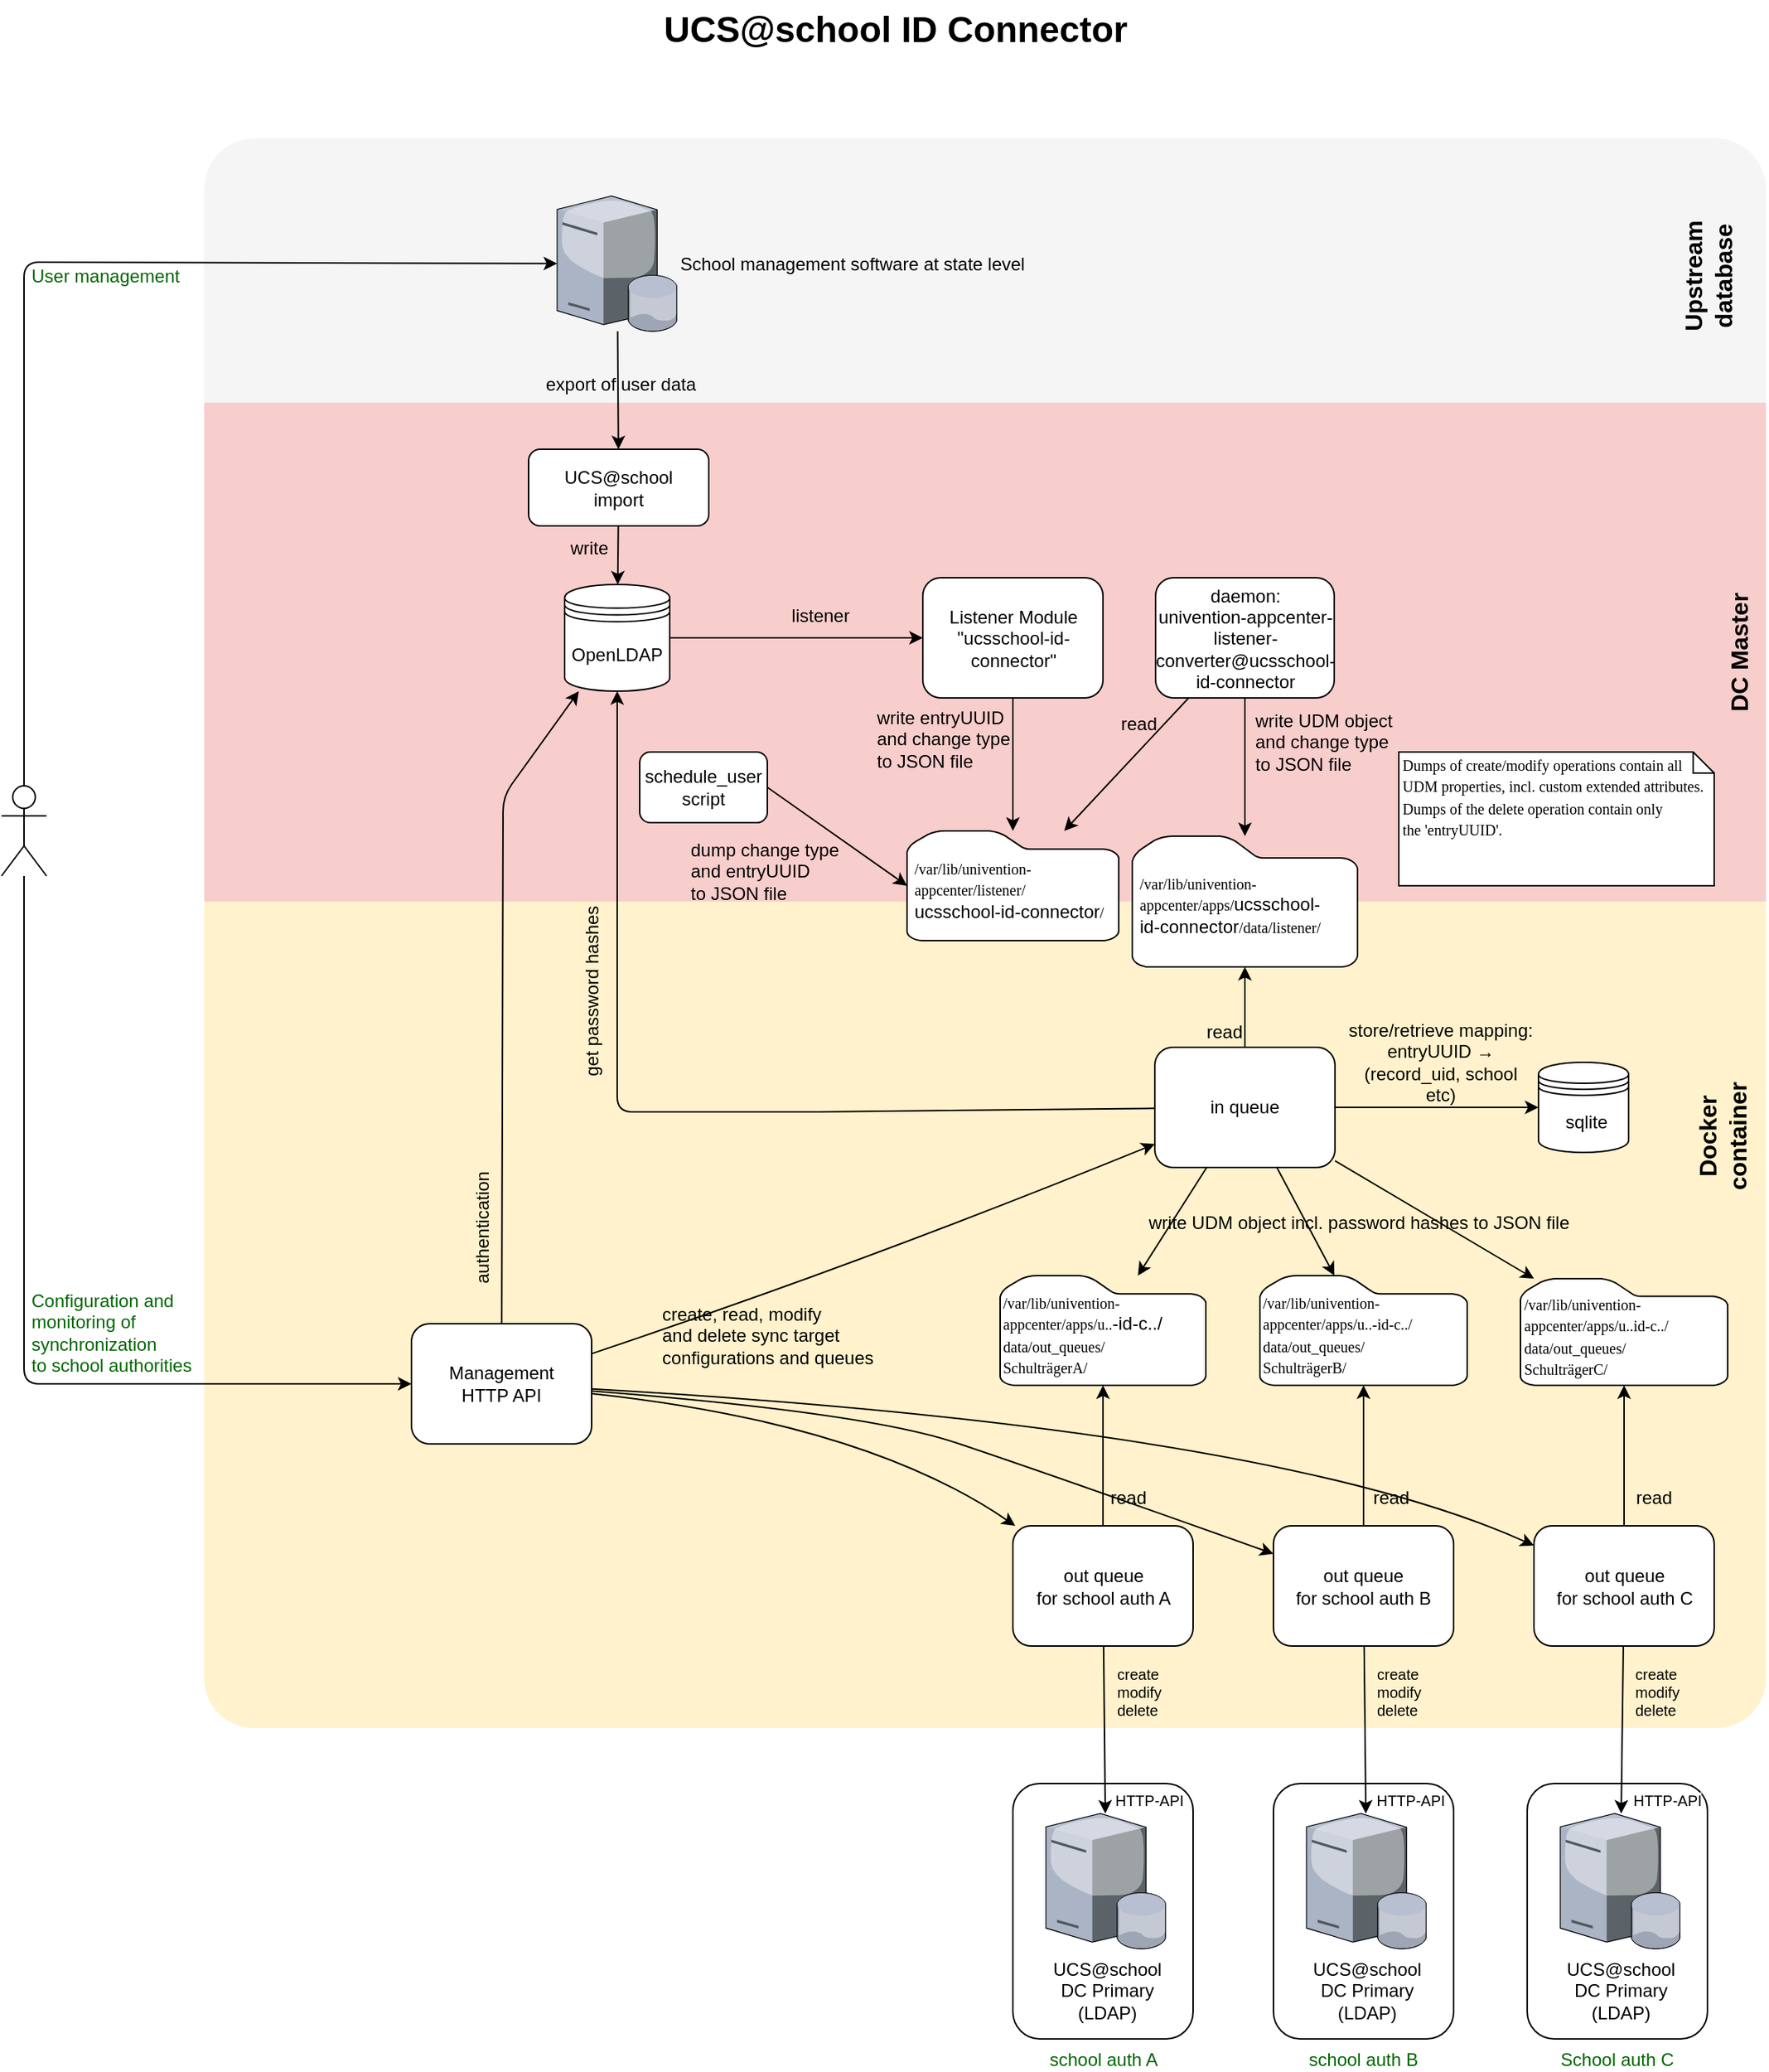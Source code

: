 <mxfile version="15.4.0" type="device"><diagram name="Page-1" id="e3a06f82-3646-2815-327d-82caf3d4e204"><mxGraphModel dx="1821" dy="1079" grid="1" gridSize="10" guides="1" tooltips="1" connect="1" arrows="1" fold="1" page="1" pageScale="1.5" pageWidth="827" pageHeight="1169" background="none" math="0" shadow="0"><root><mxCell id="0" style=";html=1;"/><mxCell id="1" style=";html=1;" parent="0"/><mxCell id="p7PzKAsiORyZHISJg6rD-92" value="&lt;font color=&quot;#006600&quot;&gt;Bildungsministerium&lt;/font&gt;" style="rounded=1;whiteSpace=wrap;html=1;labelPosition=center;verticalLabelPosition=bottom;align=center;verticalAlign=top;strokeColor=none;fillColor=#f5f5f5;fontColor=#333333;" parent="1" vertex="1"><mxGeometry x="160" y="142" width="1040" height="226" as="geometry"/></mxCell><mxCell id="Fv9wVL-wuWfZurTPlImG-31" value="" style="rounded=1;whiteSpace=wrap;html=1;labelPosition=center;verticalLabelPosition=bottom;align=center;verticalAlign=top;fillColor=#fff2cc;strokeColor=none;" parent="1" vertex="1"><mxGeometry x="160" y="350" width="1040" height="810" as="geometry"/></mxCell><mxCell id="p7PzKAsiORyZHISJg6rD-90" value="" style="rounded=0;whiteSpace=wrap;html=1;labelBackgroundColor=#ffffff;fontSize=12;align=left;fillColor=#f8cecc;strokeColor=none;" parent="1" vertex="1"><mxGeometry x="160" y="318" width="1040" height="332" as="geometry"/></mxCell><mxCell id="p7PzKAsiORyZHISJg6rD-93" value="" style="rounded=1;whiteSpace=wrap;html=1;labelPosition=center;verticalLabelPosition=bottom;align=center;verticalAlign=top;fillColor=#fff2cc;strokeColor=none;" parent="1" vertex="1"><mxGeometry x="160" y="980" width="1040" height="220" as="geometry"/></mxCell><mxCell id="p7PzKAsiORyZHISJg6rD-4" value="OpenLDAP" style="shape=datastore;whiteSpace=wrap;html=1;labelPosition=center;verticalLabelPosition=middle;align=center;verticalAlign=middle;" parent="1" vertex="1"><mxGeometry x="400" y="439.0" width="70" height="71" as="geometry"/></mxCell><mxCell id="p7PzKAsiORyZHISJg6rD-5" value="Listener Module&lt;br&gt;&quot;&lt;span&gt;ucsschool-id-connector&lt;/span&gt;&lt;span&gt;&quot;&lt;/span&gt;" style="shape=ext;rounded=1;html=1;whiteSpace=wrap;" parent="1" vertex="1"><mxGeometry x="638.5" y="434.5" width="120" height="80" as="geometry"/></mxCell><mxCell id="p7PzKAsiORyZHISJg6rD-6" value="" style="endArrow=classic;html=1;" parent="1" source="p7PzKAsiORyZHISJg6rD-4" target="p7PzKAsiORyZHISJg6rD-5" edge="1"><mxGeometry width="50" height="50" relative="1" as="geometry"><mxPoint x="422.5" y="620.0" as="sourcePoint"/><mxPoint x="576.5" y="620.0" as="targetPoint"/></mxGeometry></mxCell><mxCell id="p7PzKAsiORyZHISJg6rD-7" value="listener" style="text;html=1;resizable=0;points=[];align=center;verticalAlign=middle;labelBackgroundColor=none;" parent="p7PzKAsiORyZHISJg6rD-6" vertex="1" connectable="0"><mxGeometry x="0.342" relative="1" as="geometry"><mxPoint x="-13.5" y="-14.5" as="offset"/></mxGeometry></mxCell><mxCell id="p7PzKAsiORyZHISJg6rD-13" value="UCS@school&lt;br&gt;import" style="shape=ext;rounded=1;html=1;whiteSpace=wrap;" parent="1" vertex="1"><mxGeometry x="376" y="349" width="120" height="51" as="geometry"/></mxCell><mxCell id="p7PzKAsiORyZHISJg6rD-14" value="" style="endArrow=classic;html=1;" parent="1" source="p7PzKAsiORyZHISJg6rD-13" target="p7PzKAsiORyZHISJg6rD-4" edge="1"><mxGeometry width="50" height="50" relative="1" as="geometry"><mxPoint x="115.0" y="679.0" as="sourcePoint"/><mxPoint x="219" y="679.0" as="targetPoint"/></mxGeometry></mxCell><mxCell id="p7PzKAsiORyZHISJg6rD-15" value="write" style="text;html=1;resizable=0;points=[];align=center;verticalAlign=middle;labelBackgroundColor=none;" parent="p7PzKAsiORyZHISJg6rD-14" vertex="1" connectable="0"><mxGeometry x="0.342" relative="1" as="geometry"><mxPoint x="-19.5" y="-11" as="offset"/></mxGeometry></mxCell><mxCell id="p7PzKAsiORyZHISJg6rD-18" value="&lt;div&gt;daemon:&lt;/div&gt;&lt;div&gt;univention-appcenter-listener-converter@&lt;span&gt;ucsschool-id-connector&lt;/span&gt;&lt;/div&gt;" style="shape=ext;rounded=1;html=1;whiteSpace=wrap;" parent="1" vertex="1"><mxGeometry x="793.5" y="434.5" width="119" height="80" as="geometry"/></mxCell><mxCell id="p7PzKAsiORyZHISJg6rD-30" value="in queue" style="shape=ext;rounded=1;html=1;whiteSpace=wrap;" parent="1" vertex="1"><mxGeometry x="793" y="747.0" width="120" height="80" as="geometry"/></mxCell><mxCell id="p7PzKAsiORyZHISJg6rD-36" value="sqlite" style="shape=datastore;whiteSpace=wrap;html=1;labelPosition=center;verticalLabelPosition=middle;align=center;verticalAlign=middle;spacingLeft=3;" parent="1" vertex="1"><mxGeometry x="1048.5" y="757.0" width="60" height="60" as="geometry"/></mxCell><mxCell id="p7PzKAsiORyZHISJg6rD-37" value="" style="endArrow=none;html=1;startArrow=classic;startFill=1;endFill=0;" parent="1" source="p7PzKAsiORyZHISJg6rD-36" target="p7PzKAsiORyZHISJg6rD-30" edge="1"><mxGeometry width="50" height="50" relative="1" as="geometry"><mxPoint x="780.5" y="892.5" as="sourcePoint"/><mxPoint x="780.5" y="1002.5" as="targetPoint"/></mxGeometry></mxCell><mxCell id="p7PzKAsiORyZHISJg6rD-38" value="store/retrieve&amp;nbsp;&lt;span style=&quot;text-align: left ; white-space: normal&quot;&gt;mapping:&lt;/span&gt;&lt;br&gt;&lt;span style=&quot;text-align: left ; white-space: normal&quot;&gt;entryUUID →&lt;br&gt;(record_uid, school etc)&lt;/span&gt;" style="text;html=1;resizable=0;points=[];align=center;verticalAlign=middle;labelBackgroundColor=none;spacingLeft=3;" parent="p7PzKAsiORyZHISJg6rD-37" vertex="1" connectable="0"><mxGeometry x="0.342" relative="1" as="geometry"><mxPoint x="23.5" y="-30" as="offset"/></mxGeometry></mxCell><mxCell id="p7PzKAsiORyZHISJg6rD-49" value="&lt;span&gt;&lt;font face=&quot;verdana&quot;&gt;&lt;span style=&quot;font-size: 10px&quot;&gt;/var/lib/univention-&lt;br&gt;appcenter/apps/u..&lt;/span&gt;&lt;/font&gt;&lt;/span&gt;&lt;span&gt;-id-c../&lt;/span&gt;&lt;span&gt;&lt;font face=&quot;verdana&quot;&gt;&lt;span style=&quot;font-size: 10px&quot;&gt;&lt;br&gt;&lt;/span&gt;&lt;/font&gt;&lt;/span&gt;&lt;span&gt;&lt;font face=&quot;verdana&quot;&gt;&lt;span style=&quot;font-size: 10px&quot;&gt;data/out_queues/&lt;br&gt;SchulträgerA/&lt;/span&gt;&lt;/font&gt;&lt;br&gt;&lt;/span&gt;" style="shadow=0;dashed=0;html=1;strokeColor=#000000;labelPosition=center;verticalLabelPosition=middle;verticalAlign=middle;align=left;shape=mxgraph.mscae.enterprise.folder;fillColor=#ffffff;fontFamily=Helvetica;fontSize=12;fontColor=#000000;spacing=2;spacingTop=4;" parent="1" vertex="1"><mxGeometry x="690" y="899.0" width="137" height="73" as="geometry"/></mxCell><mxCell id="p7PzKAsiORyZHISJg6rD-50" value="&lt;span style=&quot;font-family: &amp;#34;verdana&amp;#34; ; font-size: 10px&quot;&gt;/var/lib/univention-&lt;br&gt;appcenter/apps/u..-&lt;/span&gt;&lt;span style=&quot;font-family: &amp;#34;verdana&amp;#34; ; font-size: 10px&quot;&gt;id-c../&lt;/span&gt;&lt;span style=&quot;font-family: &amp;#34;verdana&amp;#34; ; font-size: 10px&quot;&gt;&lt;br&gt;data/out_queues/&lt;br&gt;&lt;/span&gt;&lt;span style=&quot;font-family: &amp;#34;verdana&amp;#34; ; font-size: 10px&quot;&gt;SchulträgerB/&lt;/span&gt;&lt;span style=&quot;font-family: &amp;#34;verdana&amp;#34; ; font-size: 10px&quot;&gt;&lt;br&gt;&lt;/span&gt;" style="shadow=0;dashed=0;html=1;strokeColor=#000000;labelPosition=center;verticalLabelPosition=middle;verticalAlign=middle;align=left;shape=mxgraph.mscae.enterprise.folder;fillColor=#ffffff;fontFamily=Helvetica;fontSize=12;fontColor=#000000;spacingTop=4;" parent="1" vertex="1"><mxGeometry x="863" y="899" width="138" height="73" as="geometry"/></mxCell><mxCell id="p7PzKAsiORyZHISJg6rD-51" value="&lt;span style=&quot;font-family: &amp;#34;verdana&amp;#34; ; font-size: 10px&quot;&gt;/var/lib/univention-&lt;br&gt;appcenter/apps/u..&lt;/span&gt;&lt;span style=&quot;font-family: &amp;#34;verdana&amp;#34; ; font-size: 10px&quot;&gt;id-c..&lt;/span&gt;&lt;span style=&quot;font-family: &amp;#34;verdana&amp;#34; ; font-size: 10px&quot;&gt;/&lt;br&gt;data/out_queues/&lt;br&gt;&lt;/span&gt;&lt;span style=&quot;font-family: &amp;#34;verdana&amp;#34; ; font-size: 10px&quot;&gt;SchulträgerC/&lt;/span&gt;&lt;span style=&quot;font-family: &amp;#34;verdana&amp;#34; ; font-size: 10px&quot;&gt;&lt;br&gt;&lt;/span&gt;" style="shadow=0;dashed=0;html=1;strokeColor=#000000;labelPosition=center;verticalLabelPosition=middle;verticalAlign=middle;align=left;shape=mxgraph.mscae.enterprise.folder;fillColor=#ffffff;fontFamily=Helvetica;fontSize=12;fontColor=#000000;spacingTop=4;" parent="1" vertex="1"><mxGeometry x="1036.5" y="901.0" width="138" height="71" as="geometry"/></mxCell><mxCell id="p7PzKAsiORyZHISJg6rD-58" value="out queue&lt;br&gt;for school auth A" style="shape=ext;rounded=1;html=1;whiteSpace=wrap;" parent="1" vertex="1"><mxGeometry x="698.5" y="1065.5" width="120" height="80" as="geometry"/></mxCell><mxCell id="p7PzKAsiORyZHISJg6rD-59" value="out queue&lt;br&gt;for school auth C" style="shape=ext;rounded=1;html=1;whiteSpace=wrap;" parent="1" vertex="1"><mxGeometry x="1045.5" y="1065.5" width="120" height="80" as="geometry"/></mxCell><mxCell id="p7PzKAsiORyZHISJg6rD-60" value="out queue&lt;br&gt;for school auth B" style="shape=ext;rounded=1;html=1;whiteSpace=wrap;" parent="1" vertex="1"><mxGeometry x="872" y="1065.5" width="120" height="80" as="geometry"/></mxCell><mxCell id="p7PzKAsiORyZHISJg6rD-61" value="" style="endArrow=none;html=1;startArrow=classic;startFill=1;endFill=0;" parent="1" source="p7PzKAsiORyZHISJg6rD-49" target="p7PzKAsiORyZHISJg6rD-58" edge="1"><mxGeometry width="50" height="50" relative="1" as="geometry"><mxPoint x="608.5" y="1234.0" as="sourcePoint"/><mxPoint x="608.5" y="1344" as="targetPoint"/></mxGeometry></mxCell><mxCell id="p7PzKAsiORyZHISJg6rD-62" value="read" style="text;html=1;resizable=0;points=[];align=center;verticalAlign=middle;labelBackgroundColor=none;spacingLeft=3;" parent="p7PzKAsiORyZHISJg6rD-61" vertex="1" connectable="0"><mxGeometry x="0.342" relative="1" as="geometry"><mxPoint x="14.5" y="12.5" as="offset"/></mxGeometry></mxCell><mxCell id="p7PzKAsiORyZHISJg6rD-63" value="" style="endArrow=none;html=1;startArrow=classic;startFill=1;endFill=0;" parent="1" source="p7PzKAsiORyZHISJg6rD-50" target="p7PzKAsiORyZHISJg6rD-60" edge="1"><mxGeometry width="50" height="50" relative="1" as="geometry"><mxPoint x="764" y="1264" as="sourcePoint"/><mxPoint x="764" y="1374" as="targetPoint"/></mxGeometry></mxCell><mxCell id="p7PzKAsiORyZHISJg6rD-64" value="read" style="text;html=1;resizable=0;points=[];align=center;verticalAlign=middle;labelBackgroundColor=none;spacingLeft=3;" parent="p7PzKAsiORyZHISJg6rD-63" vertex="1" connectable="0"><mxGeometry x="0.342" relative="1" as="geometry"><mxPoint x="16" y="12.5" as="offset"/></mxGeometry></mxCell><mxCell id="p7PzKAsiORyZHISJg6rD-65" value="" style="endArrow=none;html=1;startArrow=classic;startFill=1;endFill=0;" parent="1" source="p7PzKAsiORyZHISJg6rD-51" target="p7PzKAsiORyZHISJg6rD-59" edge="1"><mxGeometry width="50" height="50" relative="1" as="geometry"><mxPoint x="1038.5" y="1254" as="sourcePoint"/><mxPoint x="1038.5" y="1364" as="targetPoint"/></mxGeometry></mxCell><mxCell id="p7PzKAsiORyZHISJg6rD-66" value="read" style="text;html=1;resizable=0;points=[];align=center;verticalAlign=middle;labelBackgroundColor=none;spacingLeft=3;" parent="p7PzKAsiORyZHISJg6rD-65" vertex="1" connectable="0"><mxGeometry x="0.342" relative="1" as="geometry"><mxPoint x="17.5" y="12.5" as="offset"/></mxGeometry></mxCell><mxCell id="p7PzKAsiORyZHISJg6rD-57" value="&lt;span style=&quot;font-size: 10px&quot;&gt;Dumps of create/modify operations contain all UDM properties, incl. custom extended attributes.&lt;br&gt;Dumps of the delete operation contain only the&amp;nbsp;&lt;/span&gt;&lt;span style=&quot;font-size: 10px&quot;&gt;'entryUUID'.&lt;/span&gt;&lt;span style=&quot;font-size: 10px&quot;&gt;&lt;br&gt;&lt;/span&gt;" style="shape=note;whiteSpace=wrap;html=1;size=14;verticalAlign=top;align=left;spacingTop=-6;rounded=0;shadow=0;comic=0;labelBackgroundColor=none;strokeColor=#000000;strokeWidth=1;fillColor=#FFFFFF;fontFamily=Verdana;fontSize=12;fontColor=#000000;" parent="1" vertex="1"><mxGeometry x="955.5" y="550.5" width="210" height="89" as="geometry"/></mxCell><mxCell id="p7PzKAsiORyZHISJg6rD-9" value="&lt;span style=&quot;font-family: &amp;#34;verdana&amp;#34; ; font-size: 10px&quot;&gt;/var/lib/univention-&lt;br&gt;appcenter/listener/&lt;br&gt;&lt;/span&gt;&lt;span&gt;ucsschool-id-connector&lt;/span&gt;&lt;span style=&quot;font-family: &amp;#34;verdana&amp;#34; ; font-size: 10px&quot;&gt;/&lt;br&gt;&lt;/span&gt;" style="shadow=0;dashed=0;html=1;strokeColor=#000000;labelPosition=center;verticalLabelPosition=middle;verticalAlign=middle;align=left;shape=mxgraph.mscae.enterprise.folder;fillColor=#ffffff;fontFamily=Helvetica;fontSize=12;fontColor=#000000;spacingLeft=3;spacingTop=4;" parent="1" vertex="1"><mxGeometry x="628" y="603" width="141" height="73" as="geometry"/></mxCell><mxCell id="p7PzKAsiORyZHISJg6rD-21" value="&lt;span&gt;&lt;font face=&quot;verdana&quot;&gt;&lt;span style=&quot;font-size: 10px&quot;&gt;/var/lib/univention-&lt;br&gt;appcenter/apps/&lt;/span&gt;&lt;/font&gt;&lt;/span&gt;&lt;span&gt;ucsschool-&lt;br&gt;id-connector&lt;/span&gt;&lt;span&gt;&lt;font face=&quot;verdana&quot;&gt;&lt;span style=&quot;font-size: 10px&quot;&gt;/data/listener/&lt;/span&gt;&lt;/font&gt;&lt;br&gt;&lt;/span&gt;" style="shadow=0;dashed=0;html=1;strokeColor=#000000;labelPosition=center;verticalLabelPosition=middle;verticalAlign=middle;align=left;shape=mxgraph.mscae.enterprise.folder;fillColor=#ffffff;fontFamily=Helvetica;fontSize=12;fontColor=#000000;spacingLeft=3;spacingTop=4;" parent="1" vertex="1"><mxGeometry x="778" y="606.5" width="150" height="87" as="geometry"/></mxCell><mxCell id="p7PzKAsiORyZHISJg6rD-10" value="" style="endArrow=classic;html=1;" parent="1" source="p7PzKAsiORyZHISJg6rD-5" target="p7PzKAsiORyZHISJg6rD-9" edge="1"><mxGeometry width="50" height="50" relative="1" as="geometry"><mxPoint x="723.5" y="591.5" as="sourcePoint"/><mxPoint x="840.5" y="591.5" as="targetPoint"/></mxGeometry></mxCell><mxCell id="p7PzKAsiORyZHISJg6rD-11" value="write entryUUID&lt;br&gt;and change type&lt;br&gt;to JSON file" style="text;html=1;resizable=0;points=[];align=left;verticalAlign=middle;labelBackgroundColor=none;spacingRight=3;" parent="p7PzKAsiORyZHISJg6rD-10" vertex="1" connectable="0"><mxGeometry x="0.342" relative="1" as="geometry"><mxPoint x="-92.5" y="-32.5" as="offset"/></mxGeometry></mxCell><mxCell id="p7PzKAsiORyZHISJg6rD-19" value="" style="endArrow=classic;html=1;" parent="1" source="p7PzKAsiORyZHISJg6rD-18" target="p7PzKAsiORyZHISJg6rD-21" edge="1"><mxGeometry width="50" height="50" relative="1" as="geometry"><mxPoint x="552.5" y="688.5" as="sourcePoint"/><mxPoint x="552.5" y="798.5" as="targetPoint"/></mxGeometry></mxCell><mxCell id="p7PzKAsiORyZHISJg6rD-20" value="write UDM object&lt;br&gt;&lt;span style=&quot;text-align: right&quot;&gt;and change type&lt;br&gt;&lt;/span&gt;to JSON file" style="text;html=1;resizable=0;points=[];align=left;verticalAlign=middle;labelBackgroundColor=none;spacingLeft=3;" parent="p7PzKAsiORyZHISJg6rD-19" vertex="1" connectable="0"><mxGeometry x="0.342" relative="1" as="geometry"><mxPoint x="2" y="-32.5" as="offset"/></mxGeometry></mxCell><mxCell id="p7PzKAsiORyZHISJg6rD-22" value="" style="endArrow=classic;html=1;" parent="1" source="p7PzKAsiORyZHISJg6rD-18" target="p7PzKAsiORyZHISJg6rD-9" edge="1"><mxGeometry width="50" height="50" relative="1" as="geometry"><mxPoint x="780.5" y="688.5" as="sourcePoint"/><mxPoint x="780.5" y="798.5" as="targetPoint"/></mxGeometry></mxCell><mxCell id="p7PzKAsiORyZHISJg6rD-23" value="read" style="text;html=1;resizable=0;points=[];align=center;verticalAlign=middle;labelBackgroundColor=none;" parent="p7PzKAsiORyZHISJg6rD-22" vertex="1" connectable="0"><mxGeometry x="0.342" relative="1" as="geometry"><mxPoint x="21.5" y="-42" as="offset"/></mxGeometry></mxCell><mxCell id="p7PzKAsiORyZHISJg6rD-41" value="" style="endArrow=classic;html=1;" parent="1" source="p7PzKAsiORyZHISJg6rD-30" target="p7PzKAsiORyZHISJg6rD-4" edge="1"><mxGeometry width="50" height="50" relative="1" as="geometry"><mxPoint x="738.7" y="1092" as="sourcePoint"/><mxPoint x="674.3" y="1162" as="targetPoint"/><Array as="points"><mxPoint x="570" y="790"/><mxPoint x="435" y="790"/></Array></mxGeometry></mxCell><mxCell id="p7PzKAsiORyZHISJg6rD-42" value="get password hashes" style="text;html=1;resizable=0;points=[];align=center;verticalAlign=middle;labelBackgroundColor=none;rotation=-90;" parent="p7PzKAsiORyZHISJg6rD-41" vertex="1" connectable="0"><mxGeometry x="0.342" relative="1" as="geometry"><mxPoint x="-17" y="-10" as="offset"/></mxGeometry></mxCell><mxCell id="p7PzKAsiORyZHISJg6rD-28" value="" style="endArrow=none;html=1;startArrow=classic;startFill=1;endFill=0;" parent="1" source="p7PzKAsiORyZHISJg6rD-21" target="p7PzKAsiORyZHISJg6rD-30" edge="1"><mxGeometry width="50" height="50" relative="1" as="geometry"><mxPoint x="602.5" y="1078.5" as="sourcePoint"/><mxPoint x="1026.5" y="1562.361" as="targetPoint"/></mxGeometry></mxCell><mxCell id="p7PzKAsiORyZHISJg6rD-29" value="read" style="text;html=1;resizable=0;points=[];align=center;verticalAlign=middle;labelBackgroundColor=none;spacingLeft=3;" parent="p7PzKAsiORyZHISJg6rD-28" vertex="1" connectable="0"><mxGeometry x="0.342" relative="1" as="geometry"><mxPoint x="-16" y="7" as="offset"/></mxGeometry></mxCell><mxCell id="p7PzKAsiORyZHISJg6rD-103" value="DC Master" style="text;html=1;strokeColor=none;fillColor=none;align=center;verticalAlign=middle;whiteSpace=wrap;rounded=0;labelBackgroundColor=none;fontSize=16;fontColor=#000000;opacity=60;rotation=-90;fontStyle=1" parent="1" vertex="1"><mxGeometry x="1135" y="474" width="94" height="20" as="geometry"/></mxCell><mxCell id="p7PzKAsiORyZHISJg6rD-107" value="Upstream database" style="text;html=1;strokeColor=none;fillColor=none;align=center;verticalAlign=middle;whiteSpace=wrap;rounded=0;labelBackgroundColor=none;fontSize=16;fontColor=#000000;opacity=60;rotation=-90;fontStyle=1" parent="1" vertex="1"><mxGeometry x="1096" y="212" width="130" height="43" as="geometry"/></mxCell><mxCell id="p7PzKAsiORyZHISJg6rD-108" value="School management software at state level" style="verticalLabelPosition=middle;aspect=fixed;html=1;verticalAlign=middle;strokeColor=none;align=left;outlineConnect=0;shape=mxgraph.citrix.database_server;labelPosition=right;" parent="1" vertex="1"><mxGeometry x="395" y="180.5" width="80" height="90" as="geometry"/></mxCell><mxCell id="p7PzKAsiORyZHISJg6rD-109" value="" style="endArrow=classic;html=1;" parent="1" source="p7PzKAsiORyZHISJg6rD-108" target="p7PzKAsiORyZHISJg6rD-13" edge="1"><mxGeometry width="50" height="50" relative="1" as="geometry"><mxPoint x="355" y="397" as="sourcePoint"/><mxPoint x="402" y="225.5" as="targetPoint"/></mxGeometry></mxCell><mxCell id="p7PzKAsiORyZHISJg6rD-110" value="export of&amp;nbsp;user data" style="text;html=1;resizable=0;points=[];align=center;verticalAlign=middle;labelBackgroundColor=none;" parent="p7PzKAsiORyZHISJg6rD-109" vertex="1" connectable="0"><mxGeometry x="0.342" relative="1" as="geometry"><mxPoint x="1.5" y="-17.5" as="offset"/></mxGeometry></mxCell><mxCell id="p7PzKAsiORyZHISJg6rD-111" value="Management&lt;br&gt;HTTP API" style="shape=ext;rounded=1;html=1;whiteSpace=wrap;" parent="1" vertex="1"><mxGeometry x="298" y="931" width="120" height="80" as="geometry"/></mxCell><mxCell id="p7PzKAsiORyZHISJg6rD-113" value="" style="curved=1;endArrow=classic;html=1;fontSize=16;fontColor=#000000;" parent="1" source="p7PzKAsiORyZHISJg6rD-111" target="p7PzKAsiORyZHISJg6rD-60" edge="1"><mxGeometry width="50" height="50" relative="1" as="geometry"><mxPoint x="364" y="1297" as="sourcePoint"/><mxPoint x="414" y="1247" as="targetPoint"/><Array as="points"><mxPoint x="600" y="990"/><mxPoint x="720" y="1030"/></Array></mxGeometry></mxCell><mxCell id="p7PzKAsiORyZHISJg6rD-114" value="" style="curved=1;endArrow=classic;html=1;fontSize=16;fontColor=#000000;" parent="1" source="p7PzKAsiORyZHISJg6rD-111" target="p7PzKAsiORyZHISJg6rD-59" edge="1"><mxGeometry width="50" height="50" relative="1" as="geometry"><mxPoint x="374" y="1287" as="sourcePoint"/><mxPoint x="424" y="1237" as="targetPoint"/><Array as="points"><mxPoint x="870" y="1000"/></Array></mxGeometry></mxCell><mxCell id="p7PzKAsiORyZHISJg6rD-115" value="" style="curved=1;endArrow=classic;html=1;fontSize=16;fontColor=#000000;" parent="1" source="p7PzKAsiORyZHISJg6rD-111" target="p7PzKAsiORyZHISJg6rD-58" edge="1"><mxGeometry width="50" height="50" relative="1" as="geometry"><mxPoint x="384" y="1387" as="sourcePoint"/><mxPoint x="434" y="1337" as="targetPoint"/><Array as="points"><mxPoint x="600" y="997"/></Array></mxGeometry></mxCell><mxCell id="p7PzKAsiORyZHISJg6rD-117" value="" style="curved=1;endArrow=classic;html=1;fontSize=16;fontColor=#000000;" parent="1" source="p7PzKAsiORyZHISJg6rD-111" target="p7PzKAsiORyZHISJg6rD-30" edge="1"><mxGeometry width="50" height="50" relative="1" as="geometry"><mxPoint x="344" y="1177" as="sourcePoint"/><mxPoint x="394" y="1127" as="targetPoint"/><Array as="points"><mxPoint x="600" y="890"/></Array></mxGeometry></mxCell><mxCell id="p7PzKAsiORyZHISJg6rD-118" value="create, read,&amp;nbsp;modify&lt;br style=&quot;font-size: 12px&quot;&gt;and delete sync target&lt;br&gt;configurations and queues" style="text;html=1;resizable=0;points=[];align=left;verticalAlign=middle;labelBackgroundColor=none;fontSize=12;direction=south;" parent="p7PzKAsiORyZHISJg6rD-117" vertex="1" connectable="0"><mxGeometry x="-0.199" relative="1" as="geometry"><mxPoint x="-107.5" y="39" as="offset"/></mxGeometry></mxCell><mxCell id="p7PzKAsiORyZHISJg6rD-203" value="" style="shape=umlActor;verticalLabelPosition=middle;labelBackgroundColor=#ffffff;verticalAlign=middle;html=1;outlineConnect=0;rounded=0;glass=0;comic=0;fillColor=none;gradientColor=none;fontColor=#006600;align=left;labelPosition=right;" parent="1" vertex="1"><mxGeometry x="25" y="573" width="30" height="60" as="geometry"/></mxCell><mxCell id="p7PzKAsiORyZHISJg6rD-204" value="" style="endArrow=classic;html=1;fontSize=12;fontColor=#006600;" parent="1" source="p7PzKAsiORyZHISJg6rD-203" target="p7PzKAsiORyZHISJg6rD-108" edge="1"><mxGeometry width="50" height="50" relative="1" as="geometry"><mxPoint x="100" y="597.5" as="sourcePoint"/><mxPoint x="150" y="547.5" as="targetPoint"/><Array as="points"><mxPoint x="40" y="224.5"/></Array></mxGeometry></mxCell><mxCell id="p7PzKAsiORyZHISJg6rD-205" value="" style="endArrow=classic;html=1;fontSize=12;fontColor=#006600;" parent="1" source="p7PzKAsiORyZHISJg6rD-203" target="p7PzKAsiORyZHISJg6rD-111" edge="1"><mxGeometry width="50" height="50" relative="1" as="geometry"><mxPoint x="56.242" y="692" as="sourcePoint"/><mxPoint x="285" y="255.231" as="targetPoint"/><Array as="points"><mxPoint x="40" y="971"/></Array></mxGeometry></mxCell><mxCell id="p7PzKAsiORyZHISJg6rD-207" value="Configuration and&lt;br&gt;monitoring of&lt;br&gt;synchronization&lt;br&gt;to school authorities" style="text;html=1;resizable=0;points=[];align=left;verticalAlign=middle;labelBackgroundColor=none;fontColor=#006600;spacingLeft=3;" parent="p7PzKAsiORyZHISJg6rD-205" vertex="1" connectable="0"><mxGeometry x="-0.222" y="1" relative="1" as="geometry"><mxPoint x="-1" y="71.5" as="offset"/></mxGeometry></mxCell><mxCell id="h6PBELJu7nGMnE4JU9nR-3" value="User management" style="text;html=1;resizable=0;points=[];align=left;verticalAlign=middle;labelBackgroundColor=none;fontColor=#006600;spacingLeft=3;" parent="p7PzKAsiORyZHISJg6rD-205" vertex="1" connectable="0"><mxGeometry x="-0.222" y="1" relative="1" as="geometry"><mxPoint x="-1" y="-631.5" as="offset"/></mxGeometry></mxCell><mxCell id="p7PzKAsiORyZHISJg6rD-216" value="" style="endArrow=classic;html=1;fontSize=12;fontColor=#000000;" parent="1" source="p7PzKAsiORyZHISJg6rD-111" target="p7PzKAsiORyZHISJg6rD-4" edge="1"><mxGeometry width="50" height="50" relative="1" as="geometry"><mxPoint x="284.5" y="817.5" as="sourcePoint"/><mxPoint x="334.5" y="767.5" as="targetPoint"/><Array as="points"><mxPoint x="359" y="580"/></Array></mxGeometry></mxCell><mxCell id="p7PzKAsiORyZHISJg6rD-217" value="authentication" style="text;html=1;resizable=0;points=[];align=center;verticalAlign=middle;labelBackgroundColor=none;rotation=-90;" parent="p7PzKAsiORyZHISJg6rD-216" vertex="1" connectable="0"><mxGeometry x="-0.024" y="-100" relative="1" as="geometry"><mxPoint x="-113.5" y="149.5" as="offset"/></mxGeometry></mxCell><mxCell id="p7PzKAsiORyZHISJg6rD-222" value="schedule_user script" style="shape=ext;rounded=1;html=1;whiteSpace=wrap;" parent="1" vertex="1"><mxGeometry x="450" y="550.5" width="85" height="47" as="geometry"/></mxCell><mxCell id="p7PzKAsiORyZHISJg6rD-223" value="" style="endArrow=none;html=1;startArrow=classic;startFill=1;endFill=0;entryX=1;entryY=0.5;entryDx=0;entryDy=0;exitX=0;exitY=0.5;exitDx=0;exitDy=0;exitPerimeter=0;" parent="1" source="p7PzKAsiORyZHISJg6rD-9" target="p7PzKAsiORyZHISJg6rD-222" edge="1"><mxGeometry width="50" height="50" relative="1" as="geometry"><mxPoint x="1158" y="925.5" as="sourcePoint"/><mxPoint x="639.831" y="747" as="targetPoint"/><Array as="points"/></mxGeometry></mxCell><mxCell id="p7PzKAsiORyZHISJg6rD-224" value="&lt;span style=&quot;&quot;&gt;dump change type&lt;/span&gt;&lt;br style=&quot;&quot;&gt;&lt;span style=&quot;&quot;&gt;and entryUUID&lt;/span&gt;&lt;br style=&quot;&quot;&gt;&lt;span style=&quot;&quot;&gt;to JSON file&lt;/span&gt;" style="text;html=1;resizable=0;points=[];align=left;verticalAlign=middle;labelBackgroundColor=none;spacingLeft=3;" parent="p7PzKAsiORyZHISJg6rD-223" vertex="1" connectable="0"><mxGeometry x="0.342" relative="1" as="geometry"><mxPoint x="-86" y="34" as="offset"/></mxGeometry></mxCell><mxCell id="p7PzKAsiORyZHISJg6rD-227" value="UCS@school ID Connector" style="text;html=1;strokeColor=none;fillColor=none;align=center;verticalAlign=middle;whiteSpace=wrap;rounded=0;labelBackgroundColor=none;fontSize=24;fontStyle=1" parent="1" vertex="1"><mxGeometry x="40" y="50" width="1161" height="40" as="geometry"/></mxCell><mxCell id="eEm8QDs5ITuvRB7-UHU_-8" value="" style="group" parent="1" vertex="1" connectable="0"><mxGeometry x="1041" y="1237" width="120" height="170" as="geometry"/></mxCell><mxCell id="p7PzKAsiORyZHISJg6rD-71" value="" style="group" parent="eEm8QDs5ITuvRB7-UHU_-8" vertex="1" connectable="0"><mxGeometry width="120" height="170" as="geometry"/></mxCell><mxCell id="Fv9wVL-wuWfZurTPlImG-28" value="&lt;font color=&quot;#006600&quot;&gt;School auth C&lt;/font&gt;" style="rounded=1;whiteSpace=wrap;html=1;labelPosition=center;verticalLabelPosition=bottom;align=center;verticalAlign=top;" parent="p7PzKAsiORyZHISJg6rD-71" vertex="1"><mxGeometry width="120" height="170" as="geometry"/></mxCell><mxCell id="Fv9wVL-wuWfZurTPlImG-11" value="UCS@school&lt;br&gt;DC Primary&lt;br&gt;(LDAP)" style="verticalLabelPosition=bottom;aspect=fixed;html=1;verticalAlign=top;strokeColor=none;align=center;outlineConnect=0;shape=mxgraph.citrix.database_server;" parent="p7PzKAsiORyZHISJg6rD-71" vertex="1"><mxGeometry x="22" y="20" width="80" height="90" as="geometry"/></mxCell><mxCell id="eEm8QDs5ITuvRB7-UHU_-9" value="" style="group" parent="1" vertex="1" connectable="0"><mxGeometry x="872" y="1237" width="120" height="170" as="geometry"/></mxCell><mxCell id="p7PzKAsiORyZHISJg6rD-72" value="" style="group" parent="eEm8QDs5ITuvRB7-UHU_-9" vertex="1" connectable="0"><mxGeometry width="120" height="170" as="geometry"/></mxCell><mxCell id="p7PzKAsiORyZHISJg6rD-73" value="&lt;font color=&quot;#006600&quot;&gt;school auth B&lt;/font&gt;" style="rounded=1;whiteSpace=wrap;html=1;labelPosition=center;verticalLabelPosition=bottom;align=center;verticalAlign=top;" parent="p7PzKAsiORyZHISJg6rD-72" vertex="1"><mxGeometry width="120" height="170" as="geometry"/></mxCell><mxCell id="p7PzKAsiORyZHISJg6rD-74" value="UCS@school&lt;br&gt;DC Primary&lt;br&gt;(LDAP)" style="verticalLabelPosition=bottom;aspect=fixed;html=1;verticalAlign=top;strokeColor=none;align=center;outlineConnect=0;shape=mxgraph.citrix.database_server;" parent="p7PzKAsiORyZHISJg6rD-72" vertex="1"><mxGeometry x="22" y="20" width="80" height="90" as="geometry"/></mxCell><mxCell id="eEm8QDs5ITuvRB7-UHU_-10" value="" style="group" parent="1" vertex="1" connectable="0"><mxGeometry x="698.5" y="1237" width="120" height="170" as="geometry"/></mxCell><mxCell id="p7PzKAsiORyZHISJg6rD-79" value="" style="group" parent="eEm8QDs5ITuvRB7-UHU_-10" vertex="1" connectable="0"><mxGeometry width="120" height="170" as="geometry"/></mxCell><mxCell id="p7PzKAsiORyZHISJg6rD-80" value="&lt;font color=&quot;#006600&quot;&gt;school auth A&lt;/font&gt;" style="rounded=1;whiteSpace=wrap;html=1;labelPosition=center;verticalLabelPosition=bottom;align=center;verticalAlign=top;" parent="p7PzKAsiORyZHISJg6rD-79" vertex="1"><mxGeometry width="120" height="170" as="geometry"/></mxCell><mxCell id="p7PzKAsiORyZHISJg6rD-81" value="UCS@school&lt;br&gt;DC Primary&lt;br&gt;(LDAP)" style="verticalLabelPosition=bottom;aspect=fixed;html=1;verticalAlign=top;strokeColor=none;align=center;outlineConnect=0;shape=mxgraph.citrix.database_server;" parent="p7PzKAsiORyZHISJg6rD-79" vertex="1"><mxGeometry x="22" y="20" width="80" height="90" as="geometry"/></mxCell><mxCell id="Fv9wVL-wuWfZurTPlImG-16" value="" style="endArrow=classic;html=1;" parent="1" source="p7PzKAsiORyZHISJg6rD-59" target="Fv9wVL-wuWfZurTPlImG-11" edge="1"><mxGeometry width="50" height="50" relative="1" as="geometry"><mxPoint x="858.5" y="1504.799" as="sourcePoint"/><mxPoint x="818" y="1600" as="targetPoint"/></mxGeometry></mxCell><mxCell id="p7PzKAsiORyZHISJg6rD-3" value="HTTP-API" style="text;html=1;resizable=0;points=[];align=center;verticalAlign=middle;labelBackgroundColor=#ffffff;spacingLeft=3;fontSize=10;" parent="Fv9wVL-wuWfZurTPlImG-16" vertex="1" connectable="0"><mxGeometry x="0.272" y="1" relative="1" as="geometry"><mxPoint x="27" y="31.5" as="offset"/></mxGeometry></mxCell><mxCell id="p7PzKAsiORyZHISJg6rD-99" value="&lt;span style=&quot;&quot;&gt;create&lt;/span&gt;&lt;br style=&quot;&quot;&gt;&lt;span style=&quot;&quot;&gt;modify&lt;/span&gt;&lt;br style=&quot;&quot;&gt;&lt;span style=&quot;&quot;&gt;delete&lt;/span&gt;" style="text;html=1;resizable=0;points=[];align=left;verticalAlign=middle;labelBackgroundColor=none;fontSize=10;fontColor=#000000;" parent="Fv9wVL-wuWfZurTPlImG-16" vertex="1" connectable="0"><mxGeometry x="-0.175" y="-1" relative="1" as="geometry"><mxPoint x="7.5" y="-16" as="offset"/></mxGeometry></mxCell><mxCell id="p7PzKAsiORyZHISJg6rD-75" value="" style="endArrow=classic;html=1;" parent="1" source="p7PzKAsiORyZHISJg6rD-60" target="p7PzKAsiORyZHISJg6rD-74" edge="1"><mxGeometry width="50" height="50" relative="1" as="geometry"><mxPoint x="768.432" y="1514.5" as="sourcePoint"/><mxPoint x="598.5" y="1675" as="targetPoint"/></mxGeometry></mxCell><mxCell id="p7PzKAsiORyZHISJg6rD-76" value="HTTP-API" style="text;html=1;resizable=0;points=[];align=center;verticalAlign=middle;labelBackgroundColor=#ffffff;spacingLeft=3;fontSize=10;" parent="p7PzKAsiORyZHISJg6rD-75" vertex="1" connectable="0"><mxGeometry x="0.272" y="1" relative="1" as="geometry"><mxPoint x="27" y="31.5" as="offset"/></mxGeometry></mxCell><mxCell id="p7PzKAsiORyZHISJg6rD-97" value="&lt;span style=&quot;&quot;&gt;create&lt;/span&gt;&lt;br style=&quot;&quot;&gt;&lt;span style=&quot;&quot;&gt;modify&lt;/span&gt;&lt;br style=&quot;&quot;&gt;&lt;span style=&quot;&quot;&gt;delete&lt;/span&gt;" style="text;html=1;resizable=0;points=[];align=left;verticalAlign=middle;labelBackgroundColor=none;fontSize=10;fontColor=#000000;" parent="p7PzKAsiORyZHISJg6rD-75" vertex="1" connectable="0"><mxGeometry x="-0.161" relative="1" as="geometry"><mxPoint x="6.5" y="-17" as="offset"/></mxGeometry></mxCell><mxCell id="p7PzKAsiORyZHISJg6rD-82" value="" style="endArrow=classic;html=1;" parent="1" source="p7PzKAsiORyZHISJg6rD-58" target="p7PzKAsiORyZHISJg6rD-81" edge="1"><mxGeometry width="50" height="50" relative="1" as="geometry"><mxPoint x="598.932" y="1459.5" as="sourcePoint"/><mxPoint x="429" y="1620" as="targetPoint"/></mxGeometry></mxCell><mxCell id="p7PzKAsiORyZHISJg6rD-83" value="HTTP-API" style="text;html=1;resizable=0;points=[];align=center;verticalAlign=middle;labelBackgroundColor=#ffffff;spacingLeft=3;fontSize=10;" parent="p7PzKAsiORyZHISJg6rD-82" vertex="1" connectable="0"><mxGeometry x="0.272" y="1" relative="1" as="geometry"><mxPoint x="27" y="31.5" as="offset"/></mxGeometry></mxCell><mxCell id="p7PzKAsiORyZHISJg6rD-96" value="create&lt;br&gt;modify&lt;br&gt;delete" style="text;html=1;resizable=0;points=[];align=left;verticalAlign=middle;labelBackgroundColor=none;fontSize=10;fontColor=#000000;" parent="p7PzKAsiORyZHISJg6rD-82" vertex="1" connectable="0"><mxGeometry x="-0.243" relative="1" as="geometry"><mxPoint x="6.5" y="-12" as="offset"/></mxGeometry></mxCell><mxCell id="eEm8QDs5ITuvRB7-UHU_-16" value="Docker container" style="text;html=1;strokeColor=none;fillColor=none;align=center;verticalAlign=middle;whiteSpace=wrap;rounded=0;labelBackgroundColor=none;fontSize=16;fontColor=#000000;opacity=60;rotation=-90;fontStyle=1" parent="1" vertex="1"><mxGeometry x="1105.5" y="787" width="130" height="39" as="geometry"/></mxCell><mxCell id="p7PzKAsiORyZHISJg6rD-53" value="&lt;div&gt;&lt;span style=&quot;white-space: nowrap&quot;&gt;write&amp;nbsp;&lt;/span&gt;&lt;span style=&quot;white-space: nowrap&quot;&gt;UDM object&amp;nbsp;&lt;/span&gt;&lt;span style=&quot;white-space: nowrap&quot;&gt;incl.&amp;nbsp;&lt;/span&gt;&lt;span style=&quot;white-space: nowrap&quot;&gt;password hashes&lt;/span&gt;&lt;span style=&quot;white-space: nowrap&quot;&gt;&amp;nbsp;to JSON file&lt;/span&gt;&lt;/div&gt;" style="text;html=1;strokeColor=none;fillColor=none;align=left;verticalAlign=middle;whiteSpace=wrap;rounded=0;labelBackgroundColor=none;fontSize=12;fontColor=#000000;" parent="1" vertex="1"><mxGeometry x="787" y="851" width="290" height="25" as="geometry"/></mxCell><mxCell id="KQ6qVnfcxvGxa7NJEX_w-1" value="" style="endArrow=classic;html=1;" parent="1" source="p7PzKAsiORyZHISJg6rD-30" target="p7PzKAsiORyZHISJg6rD-49" edge="1"><mxGeometry width="50" height="50" relative="1" as="geometry"><mxPoint x="1068" y="770" as="sourcePoint"/><mxPoint x="1118" y="720" as="targetPoint"/></mxGeometry></mxCell><mxCell id="KQ6qVnfcxvGxa7NJEX_w-2" value="" style="endArrow=classic;html=1;" parent="1" source="p7PzKAsiORyZHISJg6rD-30" target="p7PzKAsiORyZHISJg6rD-50" edge="1"><mxGeometry width="50" height="50" relative="1" as="geometry"><mxPoint x="1078" y="780" as="sourcePoint"/><mxPoint x="1128" y="730" as="targetPoint"/></mxGeometry></mxCell><mxCell id="KQ6qVnfcxvGxa7NJEX_w-3" value="" style="endArrow=classic;html=1;" parent="1" source="p7PzKAsiORyZHISJg6rD-30" target="p7PzKAsiORyZHISJg6rD-51" edge="1"><mxGeometry width="50" height="50" relative="1" as="geometry"><mxPoint x="1058" y="790" as="sourcePoint"/><mxPoint x="1108" y="740" as="targetPoint"/></mxGeometry></mxCell></root></mxGraphModel></diagram></mxfile>

